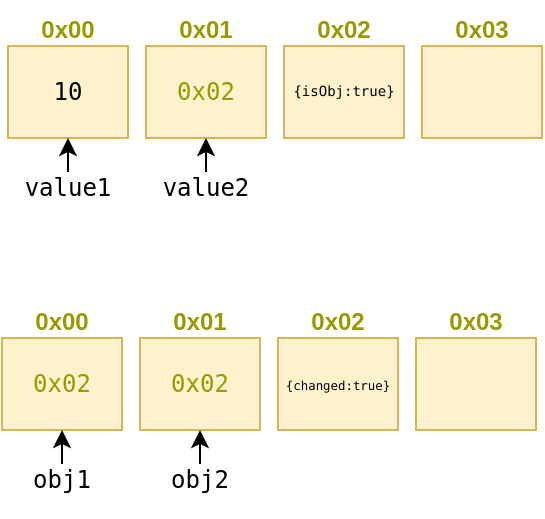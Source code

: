 <mxfile version="17.1.3"><diagram id="L0mrsv7WHAVoMRSM25Yr" name="Page-1"><mxGraphModel dx="474" dy="255" grid="0" gridSize="10" guides="1" tooltips="1" connect="1" arrows="1" fold="1" page="0" pageScale="1" pageWidth="470" pageHeight="400" math="0" shadow="0"><root><mxCell id="0"/><mxCell id="1" parent="0"/><mxCell id="1lFz-qp-pceF97ScRYqs-1" value="&lt;pre&gt;10&lt;/pre&gt;" style="rounded=0;whiteSpace=wrap;html=1;fillColor=#fff2cc;strokeColor=#d6b656;" vertex="1" parent="1"><mxGeometry x="58" y="257" width="60" height="46" as="geometry"/></mxCell><mxCell id="1lFz-qp-pceF97ScRYqs-2" value="" style="rounded=0;whiteSpace=wrap;html=1;fillColor=#fff2cc;strokeColor=#d6b656;" vertex="1" parent="1"><mxGeometry x="127" y="257" width="60" height="46" as="geometry"/></mxCell><mxCell id="1lFz-qp-pceF97ScRYqs-3" value="&lt;pre style=&quot;font-size: 7px&quot;&gt;{&lt;span&gt;&lt;/span&gt;&lt;span class=&quot;pl-c1&quot;&gt;isObj&lt;/span&gt;:&lt;span class=&quot;pl-c1&quot;&gt;true&lt;/span&gt;}&lt;/pre&gt;" style="rounded=0;whiteSpace=wrap;html=1;fillColor=#fff2cc;strokeColor=#d6b656;" vertex="1" parent="1"><mxGeometry x="196" y="257" width="60" height="46" as="geometry"/></mxCell><mxCell id="1lFz-qp-pceF97ScRYqs-4" value="" style="rounded=0;whiteSpace=wrap;html=1;fillColor=#fff2cc;strokeColor=#d6b656;" vertex="1" parent="1"><mxGeometry x="265" y="257" width="60" height="46" as="geometry"/></mxCell><mxCell id="1lFz-qp-pceF97ScRYqs-5" value="&lt;font color=&quot;#999900&quot;&gt;&lt;b&gt;0x00&lt;/b&gt;&lt;/font&gt;" style="text;html=1;strokeColor=none;fillColor=none;align=center;verticalAlign=middle;whiteSpace=wrap;rounded=0;" vertex="1" parent="1"><mxGeometry x="58" y="234" width="60" height="30" as="geometry"/></mxCell><mxCell id="1lFz-qp-pceF97ScRYqs-6" value="&lt;font color=&quot;#999900&quot;&gt;&lt;b&gt;0x01&lt;/b&gt;&lt;/font&gt;" style="text;html=1;strokeColor=none;fillColor=none;align=center;verticalAlign=middle;whiteSpace=wrap;rounded=0;" vertex="1" parent="1"><mxGeometry x="127" y="234" width="60" height="30" as="geometry"/></mxCell><mxCell id="1lFz-qp-pceF97ScRYqs-7" value="&lt;font color=&quot;#999900&quot;&gt;&lt;b&gt;0x02&lt;/b&gt;&lt;/font&gt;" style="text;html=1;strokeColor=none;fillColor=none;align=center;verticalAlign=middle;whiteSpace=wrap;rounded=0;" vertex="1" parent="1"><mxGeometry x="196" y="234" width="60" height="30" as="geometry"/></mxCell><mxCell id="1lFz-qp-pceF97ScRYqs-8" value="&lt;font color=&quot;#999900&quot;&gt;&lt;b&gt;0x03&lt;/b&gt;&lt;/font&gt;" style="text;html=1;strokeColor=none;fillColor=none;align=center;verticalAlign=middle;whiteSpace=wrap;rounded=0;" vertex="1" parent="1"><mxGeometry x="265" y="234" width="60" height="30" as="geometry"/></mxCell><mxCell id="1lFz-qp-pceF97ScRYqs-15" style="edgeStyle=none;rounded=0;orthogonalLoop=1;jettySize=auto;html=1;fontSize=7;fontColor=#999900;" edge="1" parent="1" source="1lFz-qp-pceF97ScRYqs-9" target="1lFz-qp-pceF97ScRYqs-1"><mxGeometry relative="1" as="geometry"/></mxCell><mxCell id="1lFz-qp-pceF97ScRYqs-9" value="&lt;pre class=&quot;rgh-observing-whitespace rgh-linkified-code&quot;&gt;&lt;span&gt;&lt;/span&gt;&lt;span class=&quot;pl-s1&quot;&gt;value1&lt;/span&gt;&lt;span&gt;&lt;/span&gt;&lt;/pre&gt;" style="text;html=1;strokeColor=none;fillColor=none;align=center;verticalAlign=middle;whiteSpace=wrap;rounded=0;" vertex="1" parent="1"><mxGeometry x="58" y="320" width="60" height="15" as="geometry"/></mxCell><mxCell id="1lFz-qp-pceF97ScRYqs-13" value="&lt;pre&gt;&lt;font color=&quot;#999900&quot;&gt;0x02&lt;/font&gt;&lt;/pre&gt;" style="text;html=1;strokeColor=none;fillColor=none;align=center;verticalAlign=middle;whiteSpace=wrap;rounded=0;gradientColor=none;" vertex="1" parent="1"><mxGeometry x="137" y="268" width="40" height="24" as="geometry"/></mxCell><mxCell id="1lFz-qp-pceF97ScRYqs-22" style="edgeStyle=none;rounded=0;orthogonalLoop=1;jettySize=auto;html=1;fontSize=7;fontColor=#999900;" edge="1" parent="1" source="1lFz-qp-pceF97ScRYqs-23"><mxGeometry relative="1" as="geometry"><mxPoint x="157" y="303" as="targetPoint"/></mxGeometry></mxCell><mxCell id="1lFz-qp-pceF97ScRYqs-23" value="&lt;pre class=&quot;rgh-observing-whitespace rgh-linkified-code&quot;&gt;&lt;span&gt;&lt;/span&gt;&lt;span class=&quot;pl-s1&quot;&gt;value2&lt;/span&gt;&lt;span&gt;&lt;/span&gt;&lt;/pre&gt;" style="text;html=1;strokeColor=none;fillColor=none;align=center;verticalAlign=middle;whiteSpace=wrap;rounded=0;" vertex="1" parent="1"><mxGeometry x="127" y="320" width="60" height="15" as="geometry"/></mxCell><mxCell id="1lFz-qp-pceF97ScRYqs-24" value="&lt;pre&gt;&lt;br&gt;&lt;/pre&gt;" style="rounded=0;whiteSpace=wrap;html=1;fillColor=#fff2cc;strokeColor=#d6b656;" vertex="1" parent="1"><mxGeometry x="55" y="403" width="60" height="46" as="geometry"/></mxCell><mxCell id="1lFz-qp-pceF97ScRYqs-25" value="" style="rounded=0;whiteSpace=wrap;html=1;fillColor=#fff2cc;strokeColor=#d6b656;" vertex="1" parent="1"><mxGeometry x="124" y="403" width="60" height="46" as="geometry"/></mxCell><mxCell id="1lFz-qp-pceF97ScRYqs-26" value="&lt;pre style=&quot;font-size: 6.2px&quot;&gt;{changed:true}&lt;/pre&gt;" style="rounded=0;whiteSpace=wrap;html=1;fillColor=#fff2cc;strokeColor=#d6b656;" vertex="1" parent="1"><mxGeometry x="193" y="403" width="60" height="46" as="geometry"/></mxCell><mxCell id="1lFz-qp-pceF97ScRYqs-27" value="" style="rounded=0;whiteSpace=wrap;html=1;fillColor=#fff2cc;strokeColor=#d6b656;" vertex="1" parent="1"><mxGeometry x="262" y="403" width="60" height="46" as="geometry"/></mxCell><mxCell id="1lFz-qp-pceF97ScRYqs-28" value="&lt;font color=&quot;#999900&quot;&gt;&lt;b&gt;0x00&lt;/b&gt;&lt;/font&gt;" style="text;html=1;strokeColor=none;fillColor=none;align=center;verticalAlign=middle;whiteSpace=wrap;rounded=0;" vertex="1" parent="1"><mxGeometry x="55" y="380" width="60" height="30" as="geometry"/></mxCell><mxCell id="1lFz-qp-pceF97ScRYqs-29" value="&lt;font color=&quot;#999900&quot;&gt;&lt;b&gt;0x01&lt;/b&gt;&lt;/font&gt;" style="text;html=1;strokeColor=none;fillColor=none;align=center;verticalAlign=middle;whiteSpace=wrap;rounded=0;" vertex="1" parent="1"><mxGeometry x="124" y="380" width="60" height="30" as="geometry"/></mxCell><mxCell id="1lFz-qp-pceF97ScRYqs-30" value="&lt;font color=&quot;#999900&quot;&gt;&lt;b&gt;0x02&lt;/b&gt;&lt;/font&gt;" style="text;html=1;strokeColor=none;fillColor=none;align=center;verticalAlign=middle;whiteSpace=wrap;rounded=0;" vertex="1" parent="1"><mxGeometry x="193" y="380" width="60" height="30" as="geometry"/></mxCell><mxCell id="1lFz-qp-pceF97ScRYqs-31" value="&lt;font color=&quot;#999900&quot;&gt;&lt;b&gt;0x03&lt;/b&gt;&lt;/font&gt;" style="text;html=1;strokeColor=none;fillColor=none;align=center;verticalAlign=middle;whiteSpace=wrap;rounded=0;" vertex="1" parent="1"><mxGeometry x="262" y="380" width="60" height="30" as="geometry"/></mxCell><mxCell id="1lFz-qp-pceF97ScRYqs-32" style="edgeStyle=none;rounded=0;orthogonalLoop=1;jettySize=auto;html=1;fontSize=7;fontColor=#999900;" edge="1" parent="1" source="1lFz-qp-pceF97ScRYqs-33" target="1lFz-qp-pceF97ScRYqs-24"><mxGeometry relative="1" as="geometry"/></mxCell><mxCell id="1lFz-qp-pceF97ScRYqs-33" value="&lt;pre class=&quot;rgh-observing-whitespace rgh-linkified-code&quot;&gt;obj&lt;span class=&quot;pl-s1&quot;&gt;1&lt;/span&gt;&lt;span&gt;&lt;/span&gt;&lt;/pre&gt;" style="text;html=1;strokeColor=none;fillColor=none;align=center;verticalAlign=middle;whiteSpace=wrap;rounded=0;" vertex="1" parent="1"><mxGeometry x="55" y="466" width="60" height="15" as="geometry"/></mxCell><mxCell id="1lFz-qp-pceF97ScRYqs-34" value="&lt;pre&gt;&lt;font color=&quot;#999900&quot;&gt;0x02&lt;/font&gt;&lt;/pre&gt;" style="text;html=1;strokeColor=none;fillColor=none;align=center;verticalAlign=middle;whiteSpace=wrap;rounded=0;gradientColor=none;" vertex="1" parent="1"><mxGeometry x="134" y="414" width="40" height="24" as="geometry"/></mxCell><mxCell id="1lFz-qp-pceF97ScRYqs-35" style="edgeStyle=none;rounded=0;orthogonalLoop=1;jettySize=auto;html=1;fontSize=7;fontColor=#999900;" edge="1" parent="1" source="1lFz-qp-pceF97ScRYqs-36"><mxGeometry relative="1" as="geometry"><mxPoint x="154" y="449" as="targetPoint"/></mxGeometry></mxCell><mxCell id="1lFz-qp-pceF97ScRYqs-36" value="&lt;pre class=&quot;rgh-observing-whitespace rgh-linkified-code&quot;&gt;obj&lt;span class=&quot;pl-s1&quot;&gt;2&lt;/span&gt;&lt;span&gt;&lt;/span&gt;&lt;/pre&gt;" style="text;html=1;strokeColor=none;fillColor=none;align=center;verticalAlign=middle;whiteSpace=wrap;rounded=0;" vertex="1" parent="1"><mxGeometry x="124" y="466" width="60" height="15" as="geometry"/></mxCell><mxCell id="1lFz-qp-pceF97ScRYqs-37" value="&lt;pre&gt;&lt;font color=&quot;#999900&quot;&gt;0x02&lt;/font&gt;&lt;/pre&gt;" style="text;html=1;strokeColor=none;fillColor=none;align=center;verticalAlign=middle;whiteSpace=wrap;rounded=0;gradientColor=none;" vertex="1" parent="1"><mxGeometry x="65" y="414" width="40" height="24" as="geometry"/></mxCell></root></mxGraphModel></diagram></mxfile>